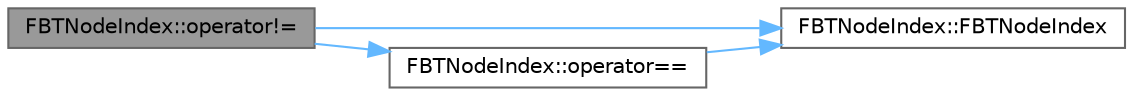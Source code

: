 digraph "FBTNodeIndex::operator!="
{
 // INTERACTIVE_SVG=YES
 // LATEX_PDF_SIZE
  bgcolor="transparent";
  edge [fontname=Helvetica,fontsize=10,labelfontname=Helvetica,labelfontsize=10];
  node [fontname=Helvetica,fontsize=10,shape=box,height=0.2,width=0.4];
  rankdir="LR";
  Node1 [id="Node000001",label="FBTNodeIndex::operator!=",height=0.2,width=0.4,color="gray40", fillcolor="grey60", style="filled", fontcolor="black",tooltip=" "];
  Node1 -> Node2 [id="edge1_Node000001_Node000002",color="steelblue1",style="solid",tooltip=" "];
  Node2 [id="Node000002",label="FBTNodeIndex::FBTNodeIndex",height=0.2,width=0.4,color="grey40", fillcolor="white", style="filled",URL="$d4/da8/structFBTNodeIndex.html#a56587d80ed065add3e95e02455d17591",tooltip=" "];
  Node1 -> Node3 [id="edge2_Node000001_Node000003",color="steelblue1",style="solid",tooltip=" "];
  Node3 [id="Node000003",label="FBTNodeIndex::operator==",height=0.2,width=0.4,color="grey40", fillcolor="white", style="filled",URL="$d4/da8/structFBTNodeIndex.html#a4bf1b1fbe66a1f46296f8fac4d976932",tooltip=" "];
  Node3 -> Node2 [id="edge3_Node000003_Node000002",color="steelblue1",style="solid",tooltip=" "];
}
